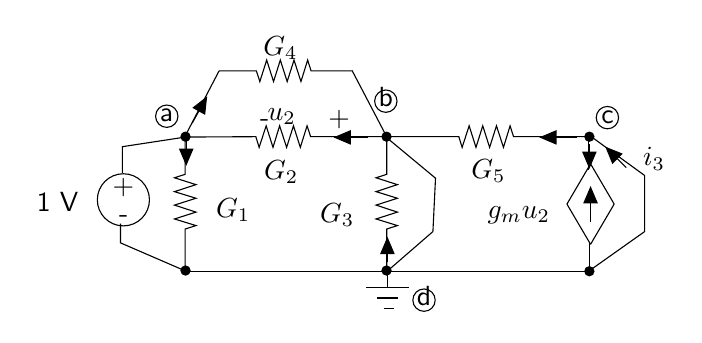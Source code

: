 \begin{tikzpicture}[y=-1cm]
\sf
\draw[black] (3.853,2.842) -- (3.853,3.329) -- (3.718,3.373) -- (3.991,3.46) -- (3.718,3.549) -- (3.991,3.633) -- (3.718,3.72) -- (3.991,3.809) -- (3.718,3.896) -- (3.991,3.98) -- (3.853,4.024) -- (3.853,4.58);
\draw[black] (6.413,2.842) -- (6.413,3.329) -- (6.278,3.373) -- (6.549,3.46) -- (6.278,3.549) -- (6.549,3.633) -- (6.278,3.72) -- (6.549,3.809) -- (6.278,3.896) -- (6.549,3.98) -- (6.413,4.024) -- (6.413,4.58);
\draw[black] (4.282,2.016) -- (4.758,2.016) -- (4.802,2.151) -- (4.889,1.878) -- (4.976,2.151) -- (5.062,1.878) -- (5.149,2.151) -- (5.236,1.878) -- (5.324,2.151) -- (5.409,1.878) -- (5.453,2.016) -- (5.982,2.016);
\draw[black] (3.822,2.856) -- (4.751,2.851) -- (4.793,2.987) -- (4.882,2.713) -- (4.969,2.987) -- (5.053,2.713) -- (5.142,2.987) -- (5.229,2.713) -- (5.316,2.987) -- (5.402,2.713) -- (5.447,2.851) -- (6.393,2.851);
\draw[black] (6.436,2.851) -- (7.329,2.851) -- (7.371,2.987) -- (7.46,2.713) -- (7.547,2.987) -- (7.633,2.713) -- (7.72,2.987) -- (7.807,2.713) -- (7.896,2.987) -- (7.98,2.713) -- (8.024,2.851) -- (9.011,2.851);
\draw[black] (3.62,2.591) circle (0.142cm);
\path (3.62,2.662) node[text=black,anchor=base] {a};
\draw[black] (6.402,2.4) circle (0.142cm);
\path (6.402,2.473) node[text=black,anchor=base] {b};
\draw[black] (9.002,3.196) -- (9.302,3.707);
\draw[black] (9.002,4.218) -- (9.302,3.707);
\draw[black] (9.002,3.196) -- (8.702,3.707);
\draw[black] (9.002,4.218) -- (8.702,3.707);
\draw[arrows=-triangle 45,black] (9.002,3.933) -- (9.002,3.478);
\draw[black] (3.069,3.653) circle (0.331cm);
\path (3.069,3.582) node[text=black,anchor=base] {+};
\path (3.073,3.944) node[text=black,anchor=base] {-};
\filldraw[black] (3.858,2.851) circle (0.058cm);
\filldraw[black] (3.858,4.551) circle (0.058cm);
\filldraw[black] (6.411,2.851) circle (0.058cm);
\filldraw[black] (6.411,4.551) circle (0.058cm);
\filldraw[black] (8.987,2.851) circle (0.058cm);
\filldraw[black] (8.987,4.56) circle (0.058cm);
\draw[black] (6.887,4.927) circle (0.142cm);
\draw[black] (9.216,2.609) circle (0.142cm);
\draw[black] (5.976,2.016) -- (6.413,2.851);
\draw[black] (4.284,2.016) -- (3.849,2.851);
\draw[arrows=-triangle 45,black] (6.176,2.86) -- (5.738,2.86);
\draw[arrows=-triangle 45,black] (3.867,2.898) -- (3.867,3.222);
\draw[arrows=-triangle 45,black] (8.827,2.86) -- (8.351,2.86);
\draw[arrows=-triangle 45,black] (8.987,2.947) -- (8.987,3.26);
\draw[arrows=-triangle 45,black] (6.422,4.447) -- (6.422,4.122);
\draw[arrows=-triangle 45,black] (3.942,2.68) -- (4.133,2.338);
\draw[black] (8.991,4.207) -- (8.991,4.54);
\draw[black] (8.98,2.84) -- (8.98,3.273);
\draw[black] (3.878,4.56) -- (9.011,4.56);
\draw[black] (3.856,2.856) -- (3.056,2.978) -- (3.056,3.311);
\draw[black] (3.856,4.556) -- (3.033,4.2) -- (3.033,3.956);
\draw[arrows=-triangle 45,black] (9.456,3.244) -- (9.189,2.978);
\draw[black] (6.444,2.889) -- (7.033,3.378) -- (7,4.056) -- (6.411,4.567) -- (6.467,4.567);
\draw[black] (9.033,2.867) -- (9.689,3.344) -- (9.689,4.056) -- (9,4.544);
\path (5.064,1.824) node[text=black,anchor=base] {$G_4$};
\path (5.073,3.391) node[text=black,anchor=base] {$G_2$};
\path (7.704,3.382) node[text=black,anchor=base] {$G_5$};
\path (4.122,3.876) node[text=black,anchor=base west] {$G_1$};
\path (6.127,3.942) node[text=black,anchor=base east] {$G_3$};
\path (6.887,4.998) node[text=black,anchor=base] {d};
\path (9.216,2.682) node[text=black,anchor=base] {c};
\path (4.68,2.718) node[text=black,anchor=base west] {-};
\path (5.547,2.718) node[text=black,anchor=base west] {+};
\path (5.08,2.64) node[text=black,anchor=base] {$u_2$};
\path (2.622,3.8) node[text=black,anchor=base east] {1 V};
\path (9.544,3.222) node[text=black,anchor=base west] {$i_{3}$};
\path (8.613,3.891) node[text=black,anchor=base east] {$g_mu_2$};
\draw (6.427,4.491) -- (6.427,4.762);
\draw (6.156,4.762) -- (6.698,4.762);
\draw (6.291,4.9) -- (6.562,4.9);
\draw (6.373,5.036) -- (6.507,5.036);

\end{tikzpicture}%

%% Configure (x)emacs for this file ...
%% Local Variables:
%% mode: latex
%% End: